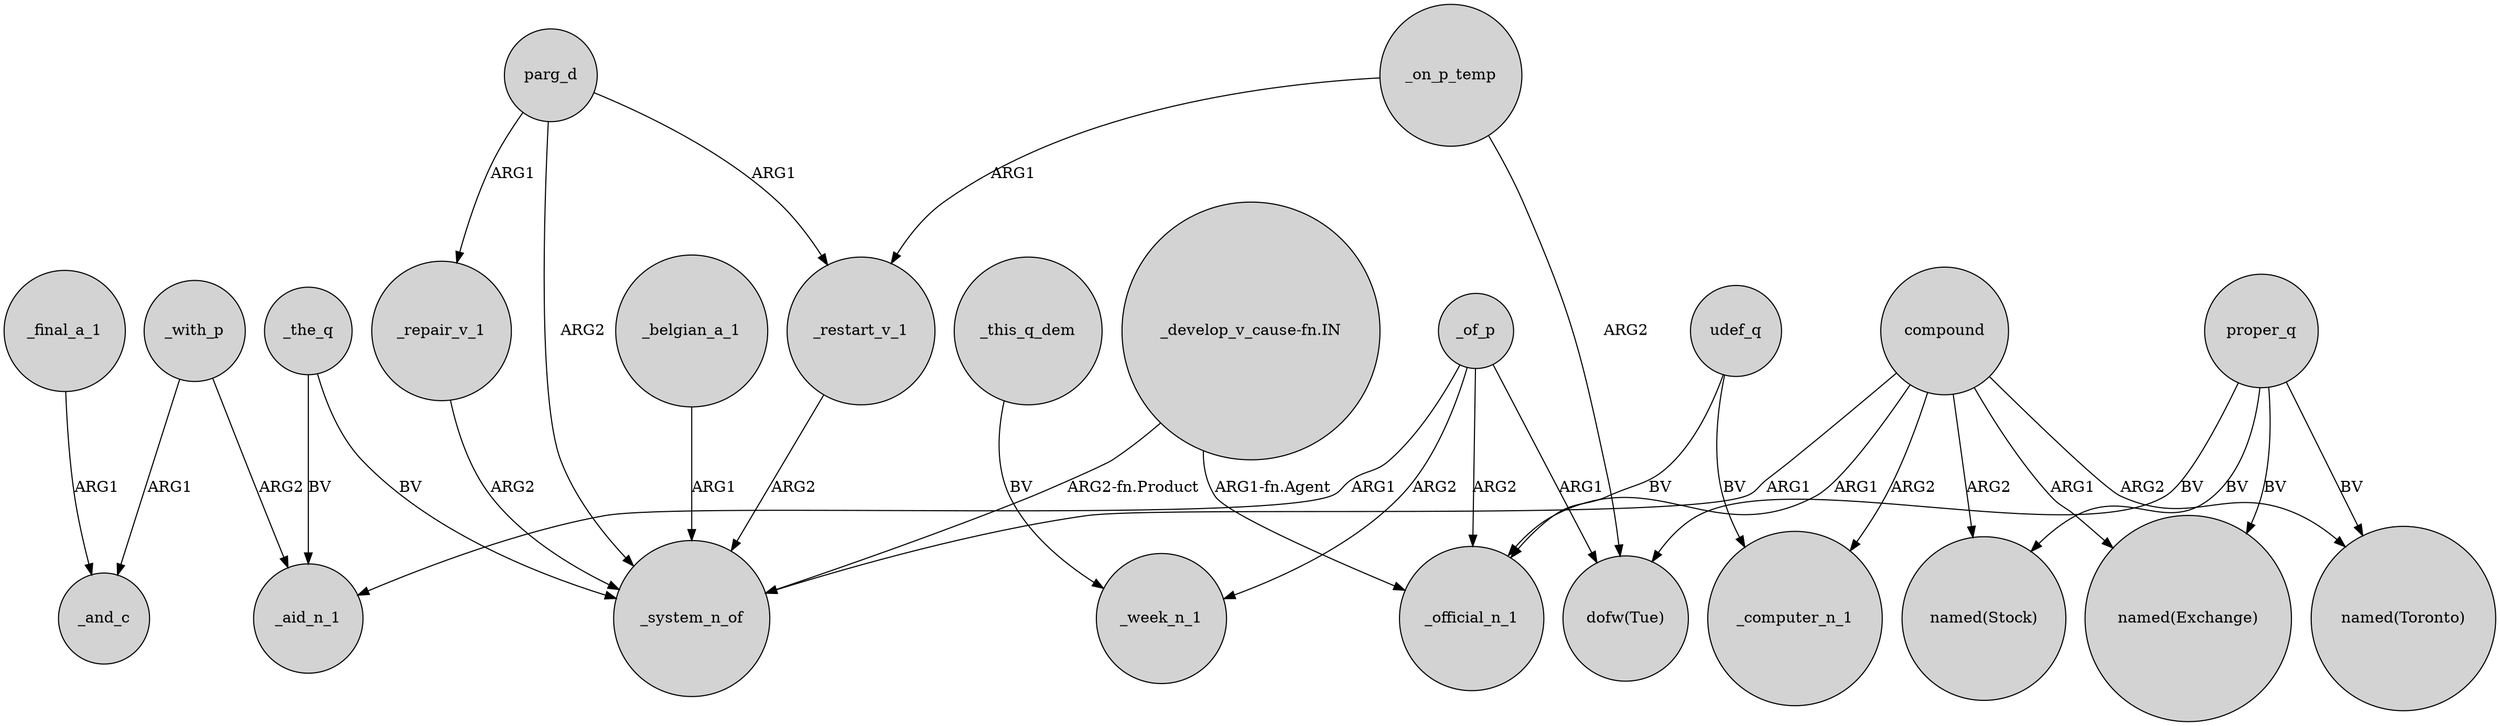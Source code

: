 digraph {
	node [shape=circle style=filled]
	_of_p -> _aid_n_1 [label=ARG1]
	_of_p -> "dofw(Tue)" [label=ARG1]
	_of_p -> _official_n_1 [label=ARG2]
	parg_d -> _repair_v_1 [label=ARG1]
	"_develop_v_cause-fn.IN" -> _official_n_1 [label="ARG1-fn.Agent"]
	_repair_v_1 -> _system_n_of [label=ARG2]
	compound -> _system_n_of [label=ARG1]
	proper_q -> "named(Stock)" [label=BV]
	"_develop_v_cause-fn.IN" -> _system_n_of [label="ARG2-fn.Product"]
	compound -> "named(Toronto)" [label=ARG2]
	proper_q -> "dofw(Tue)" [label=BV]
	proper_q -> "named(Exchange)" [label=BV]
	udef_q -> _computer_n_1 [label=BV]
	_of_p -> _week_n_1 [label=ARG2]
	proper_q -> "named(Toronto)" [label=BV]
	compound -> _computer_n_1 [label=ARG2]
	_on_p_temp -> "dofw(Tue)" [label=ARG2]
	parg_d -> _system_n_of [label=ARG2]
	_with_p -> _aid_n_1 [label=ARG2]
	_this_q_dem -> _week_n_1 [label=BV]
	parg_d -> _restart_v_1 [label=ARG1]
	udef_q -> _official_n_1 [label=BV]
	_restart_v_1 -> _system_n_of [label=ARG2]
	_on_p_temp -> _restart_v_1 [label=ARG1]
	compound -> "named(Exchange)" [label=ARG1]
	_final_a_1 -> _and_c [label=ARG1]
	compound -> _official_n_1 [label=ARG1]
	_the_q -> _system_n_of [label=BV]
	_the_q -> _aid_n_1 [label=BV]
	_with_p -> _and_c [label=ARG1]
	_belgian_a_1 -> _system_n_of [label=ARG1]
	compound -> "named(Stock)" [label=ARG2]
}
